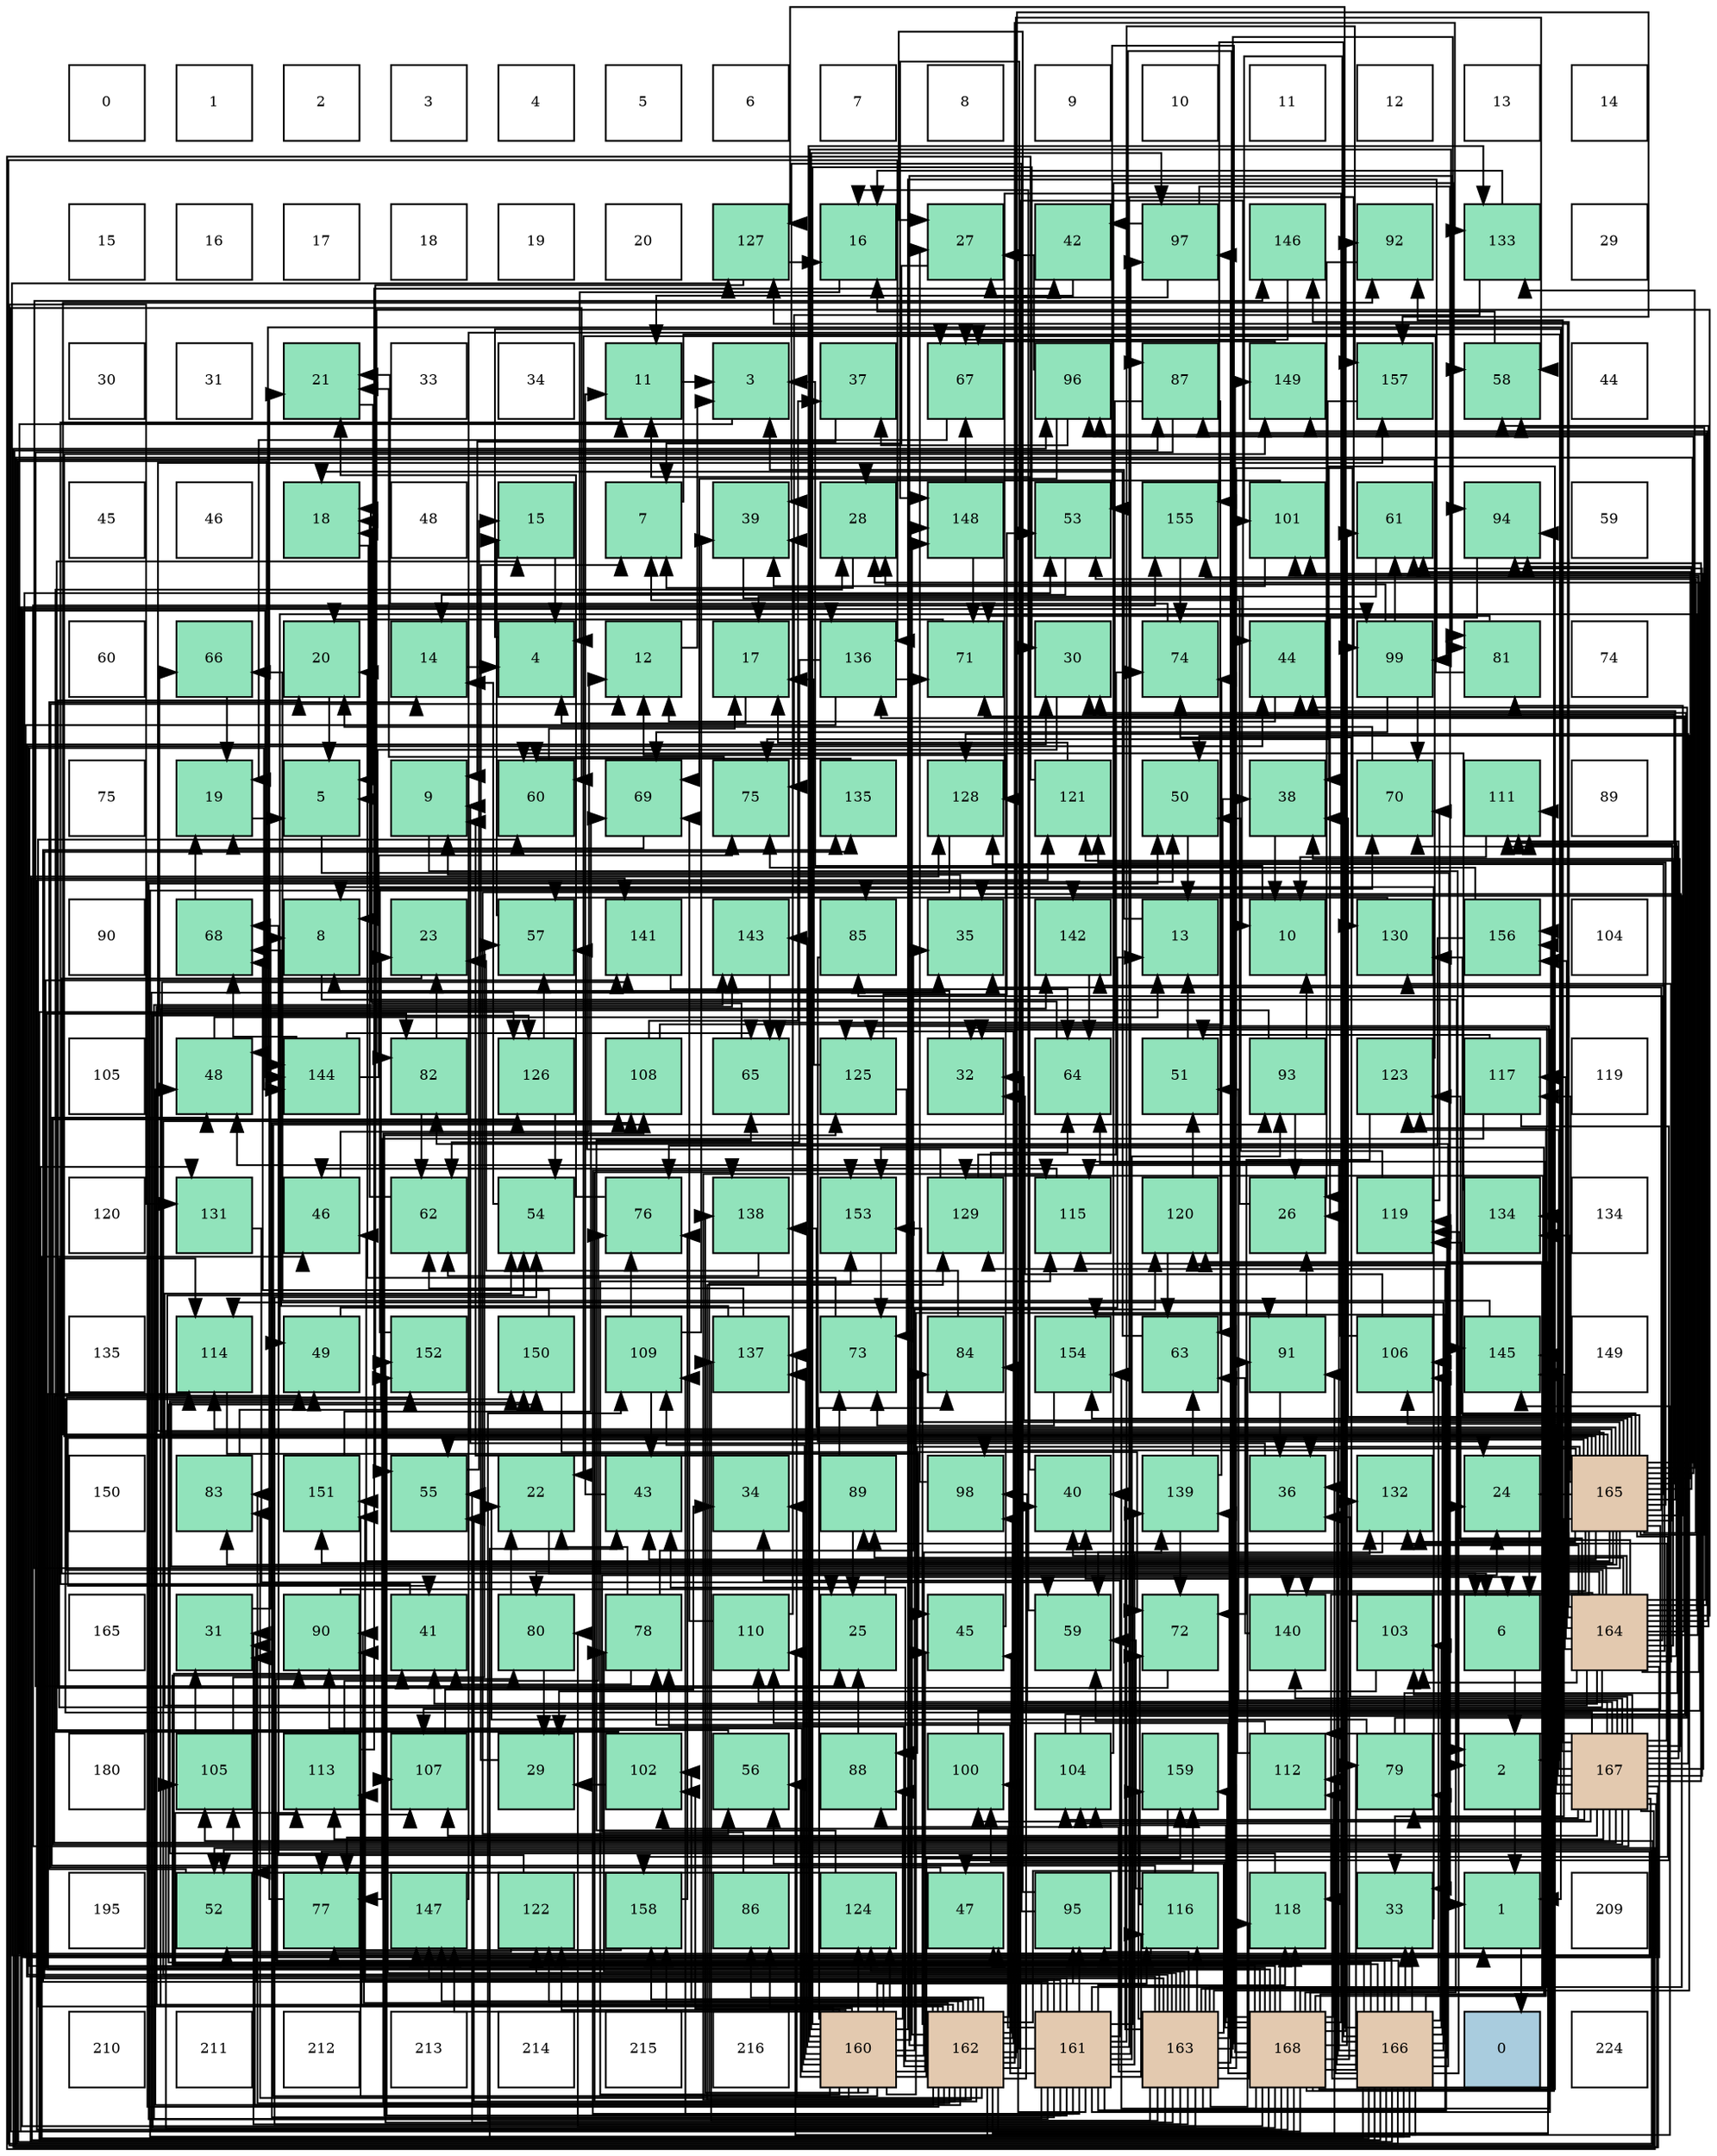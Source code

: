 digraph layout{
 rankdir=TB;
 splines=ortho;
 node [style=filled shape=square fixedsize=true width=0.6];
0[label="0", fontsize=8, fillcolor="#ffffff"];
1[label="1", fontsize=8, fillcolor="#ffffff"];
2[label="2", fontsize=8, fillcolor="#ffffff"];
3[label="3", fontsize=8, fillcolor="#ffffff"];
4[label="4", fontsize=8, fillcolor="#ffffff"];
5[label="5", fontsize=8, fillcolor="#ffffff"];
6[label="6", fontsize=8, fillcolor="#ffffff"];
7[label="7", fontsize=8, fillcolor="#ffffff"];
8[label="8", fontsize=8, fillcolor="#ffffff"];
9[label="9", fontsize=8, fillcolor="#ffffff"];
10[label="10", fontsize=8, fillcolor="#ffffff"];
11[label="11", fontsize=8, fillcolor="#ffffff"];
12[label="12", fontsize=8, fillcolor="#ffffff"];
13[label="13", fontsize=8, fillcolor="#ffffff"];
14[label="14", fontsize=8, fillcolor="#ffffff"];
15[label="15", fontsize=8, fillcolor="#ffffff"];
16[label="16", fontsize=8, fillcolor="#ffffff"];
17[label="17", fontsize=8, fillcolor="#ffffff"];
18[label="18", fontsize=8, fillcolor="#ffffff"];
19[label="19", fontsize=8, fillcolor="#ffffff"];
20[label="20", fontsize=8, fillcolor="#ffffff"];
21[label="127", fontsize=8, fillcolor="#91e3bb"];
22[label="16", fontsize=8, fillcolor="#91e3bb"];
23[label="27", fontsize=8, fillcolor="#91e3bb"];
24[label="42", fontsize=8, fillcolor="#91e3bb"];
25[label="97", fontsize=8, fillcolor="#91e3bb"];
26[label="146", fontsize=8, fillcolor="#91e3bb"];
27[label="92", fontsize=8, fillcolor="#91e3bb"];
28[label="133", fontsize=8, fillcolor="#91e3bb"];
29[label="29", fontsize=8, fillcolor="#ffffff"];
30[label="30", fontsize=8, fillcolor="#ffffff"];
31[label="31", fontsize=8, fillcolor="#ffffff"];
32[label="21", fontsize=8, fillcolor="#91e3bb"];
33[label="33", fontsize=8, fillcolor="#ffffff"];
34[label="34", fontsize=8, fillcolor="#ffffff"];
35[label="11", fontsize=8, fillcolor="#91e3bb"];
36[label="3", fontsize=8, fillcolor="#91e3bb"];
37[label="37", fontsize=8, fillcolor="#91e3bb"];
38[label="67", fontsize=8, fillcolor="#91e3bb"];
39[label="96", fontsize=8, fillcolor="#91e3bb"];
40[label="87", fontsize=8, fillcolor="#91e3bb"];
41[label="149", fontsize=8, fillcolor="#91e3bb"];
42[label="157", fontsize=8, fillcolor="#91e3bb"];
43[label="58", fontsize=8, fillcolor="#91e3bb"];
44[label="44", fontsize=8, fillcolor="#ffffff"];
45[label="45", fontsize=8, fillcolor="#ffffff"];
46[label="46", fontsize=8, fillcolor="#ffffff"];
47[label="18", fontsize=8, fillcolor="#91e3bb"];
48[label="48", fontsize=8, fillcolor="#ffffff"];
49[label="15", fontsize=8, fillcolor="#91e3bb"];
50[label="7", fontsize=8, fillcolor="#91e3bb"];
51[label="39", fontsize=8, fillcolor="#91e3bb"];
52[label="28", fontsize=8, fillcolor="#91e3bb"];
53[label="148", fontsize=8, fillcolor="#91e3bb"];
54[label="53", fontsize=8, fillcolor="#91e3bb"];
55[label="155", fontsize=8, fillcolor="#91e3bb"];
56[label="101", fontsize=8, fillcolor="#91e3bb"];
57[label="61", fontsize=8, fillcolor="#91e3bb"];
58[label="94", fontsize=8, fillcolor="#91e3bb"];
59[label="59", fontsize=8, fillcolor="#ffffff"];
60[label="60", fontsize=8, fillcolor="#ffffff"];
61[label="66", fontsize=8, fillcolor="#91e3bb"];
62[label="20", fontsize=8, fillcolor="#91e3bb"];
63[label="14", fontsize=8, fillcolor="#91e3bb"];
64[label="4", fontsize=8, fillcolor="#91e3bb"];
65[label="12", fontsize=8, fillcolor="#91e3bb"];
66[label="17", fontsize=8, fillcolor="#91e3bb"];
67[label="136", fontsize=8, fillcolor="#91e3bb"];
68[label="71", fontsize=8, fillcolor="#91e3bb"];
69[label="30", fontsize=8, fillcolor="#91e3bb"];
70[label="74", fontsize=8, fillcolor="#91e3bb"];
71[label="44", fontsize=8, fillcolor="#91e3bb"];
72[label="99", fontsize=8, fillcolor="#91e3bb"];
73[label="81", fontsize=8, fillcolor="#91e3bb"];
74[label="74", fontsize=8, fillcolor="#ffffff"];
75[label="75", fontsize=8, fillcolor="#ffffff"];
76[label="19", fontsize=8, fillcolor="#91e3bb"];
77[label="5", fontsize=8, fillcolor="#91e3bb"];
78[label="9", fontsize=8, fillcolor="#91e3bb"];
79[label="60", fontsize=8, fillcolor="#91e3bb"];
80[label="69", fontsize=8, fillcolor="#91e3bb"];
81[label="75", fontsize=8, fillcolor="#91e3bb"];
82[label="135", fontsize=8, fillcolor="#91e3bb"];
83[label="128", fontsize=8, fillcolor="#91e3bb"];
84[label="121", fontsize=8, fillcolor="#91e3bb"];
85[label="50", fontsize=8, fillcolor="#91e3bb"];
86[label="38", fontsize=8, fillcolor="#91e3bb"];
87[label="70", fontsize=8, fillcolor="#91e3bb"];
88[label="111", fontsize=8, fillcolor="#91e3bb"];
89[label="89", fontsize=8, fillcolor="#ffffff"];
90[label="90", fontsize=8, fillcolor="#ffffff"];
91[label="68", fontsize=8, fillcolor="#91e3bb"];
92[label="8", fontsize=8, fillcolor="#91e3bb"];
93[label="23", fontsize=8, fillcolor="#91e3bb"];
94[label="57", fontsize=8, fillcolor="#91e3bb"];
95[label="141", fontsize=8, fillcolor="#91e3bb"];
96[label="143", fontsize=8, fillcolor="#91e3bb"];
97[label="85", fontsize=8, fillcolor="#91e3bb"];
98[label="35", fontsize=8, fillcolor="#91e3bb"];
99[label="142", fontsize=8, fillcolor="#91e3bb"];
100[label="13", fontsize=8, fillcolor="#91e3bb"];
101[label="10", fontsize=8, fillcolor="#91e3bb"];
102[label="130", fontsize=8, fillcolor="#91e3bb"];
103[label="156", fontsize=8, fillcolor="#91e3bb"];
104[label="104", fontsize=8, fillcolor="#ffffff"];
105[label="105", fontsize=8, fillcolor="#ffffff"];
106[label="48", fontsize=8, fillcolor="#91e3bb"];
107[label="144", fontsize=8, fillcolor="#91e3bb"];
108[label="82", fontsize=8, fillcolor="#91e3bb"];
109[label="126", fontsize=8, fillcolor="#91e3bb"];
110[label="108", fontsize=8, fillcolor="#91e3bb"];
111[label="65", fontsize=8, fillcolor="#91e3bb"];
112[label="125", fontsize=8, fillcolor="#91e3bb"];
113[label="32", fontsize=8, fillcolor="#91e3bb"];
114[label="64", fontsize=8, fillcolor="#91e3bb"];
115[label="51", fontsize=8, fillcolor="#91e3bb"];
116[label="93", fontsize=8, fillcolor="#91e3bb"];
117[label="123", fontsize=8, fillcolor="#91e3bb"];
118[label="117", fontsize=8, fillcolor="#91e3bb"];
119[label="119", fontsize=8, fillcolor="#ffffff"];
120[label="120", fontsize=8, fillcolor="#ffffff"];
121[label="131", fontsize=8, fillcolor="#91e3bb"];
122[label="46", fontsize=8, fillcolor="#91e3bb"];
123[label="62", fontsize=8, fillcolor="#91e3bb"];
124[label="54", fontsize=8, fillcolor="#91e3bb"];
125[label="76", fontsize=8, fillcolor="#91e3bb"];
126[label="138", fontsize=8, fillcolor="#91e3bb"];
127[label="153", fontsize=8, fillcolor="#91e3bb"];
128[label="129", fontsize=8, fillcolor="#91e3bb"];
129[label="115", fontsize=8, fillcolor="#91e3bb"];
130[label="120", fontsize=8, fillcolor="#91e3bb"];
131[label="26", fontsize=8, fillcolor="#91e3bb"];
132[label="119", fontsize=8, fillcolor="#91e3bb"];
133[label="134", fontsize=8, fillcolor="#91e3bb"];
134[label="134", fontsize=8, fillcolor="#ffffff"];
135[label="135", fontsize=8, fillcolor="#ffffff"];
136[label="114", fontsize=8, fillcolor="#91e3bb"];
137[label="49", fontsize=8, fillcolor="#91e3bb"];
138[label="152", fontsize=8, fillcolor="#91e3bb"];
139[label="150", fontsize=8, fillcolor="#91e3bb"];
140[label="109", fontsize=8, fillcolor="#91e3bb"];
141[label="137", fontsize=8, fillcolor="#91e3bb"];
142[label="73", fontsize=8, fillcolor="#91e3bb"];
143[label="84", fontsize=8, fillcolor="#91e3bb"];
144[label="154", fontsize=8, fillcolor="#91e3bb"];
145[label="63", fontsize=8, fillcolor="#91e3bb"];
146[label="91", fontsize=8, fillcolor="#91e3bb"];
147[label="106", fontsize=8, fillcolor="#91e3bb"];
148[label="145", fontsize=8, fillcolor="#91e3bb"];
149[label="149", fontsize=8, fillcolor="#ffffff"];
150[label="150", fontsize=8, fillcolor="#ffffff"];
151[label="83", fontsize=8, fillcolor="#91e3bb"];
152[label="151", fontsize=8, fillcolor="#91e3bb"];
153[label="55", fontsize=8, fillcolor="#91e3bb"];
154[label="22", fontsize=8, fillcolor="#91e3bb"];
155[label="43", fontsize=8, fillcolor="#91e3bb"];
156[label="34", fontsize=8, fillcolor="#91e3bb"];
157[label="89", fontsize=8, fillcolor="#91e3bb"];
158[label="98", fontsize=8, fillcolor="#91e3bb"];
159[label="40", fontsize=8, fillcolor="#91e3bb"];
160[label="139", fontsize=8, fillcolor="#91e3bb"];
161[label="36", fontsize=8, fillcolor="#91e3bb"];
162[label="132", fontsize=8, fillcolor="#91e3bb"];
163[label="24", fontsize=8, fillcolor="#91e3bb"];
164[label="165", fontsize=8, fillcolor="#e3c9af"];
165[label="165", fontsize=8, fillcolor="#ffffff"];
166[label="31", fontsize=8, fillcolor="#91e3bb"];
167[label="90", fontsize=8, fillcolor="#91e3bb"];
168[label="41", fontsize=8, fillcolor="#91e3bb"];
169[label="80", fontsize=8, fillcolor="#91e3bb"];
170[label="78", fontsize=8, fillcolor="#91e3bb"];
171[label="110", fontsize=8, fillcolor="#91e3bb"];
172[label="25", fontsize=8, fillcolor="#91e3bb"];
173[label="45", fontsize=8, fillcolor="#91e3bb"];
174[label="59", fontsize=8, fillcolor="#91e3bb"];
175[label="72", fontsize=8, fillcolor="#91e3bb"];
176[label="140", fontsize=8, fillcolor="#91e3bb"];
177[label="103", fontsize=8, fillcolor="#91e3bb"];
178[label="6", fontsize=8, fillcolor="#91e3bb"];
179[label="164", fontsize=8, fillcolor="#e3c9af"];
180[label="180", fontsize=8, fillcolor="#ffffff"];
181[label="105", fontsize=8, fillcolor="#91e3bb"];
182[label="113", fontsize=8, fillcolor="#91e3bb"];
183[label="107", fontsize=8, fillcolor="#91e3bb"];
184[label="29", fontsize=8, fillcolor="#91e3bb"];
185[label="102", fontsize=8, fillcolor="#91e3bb"];
186[label="56", fontsize=8, fillcolor="#91e3bb"];
187[label="88", fontsize=8, fillcolor="#91e3bb"];
188[label="100", fontsize=8, fillcolor="#91e3bb"];
189[label="104", fontsize=8, fillcolor="#91e3bb"];
190[label="159", fontsize=8, fillcolor="#91e3bb"];
191[label="112", fontsize=8, fillcolor="#91e3bb"];
192[label="79", fontsize=8, fillcolor="#91e3bb"];
193[label="2", fontsize=8, fillcolor="#91e3bb"];
194[label="167", fontsize=8, fillcolor="#e3c9af"];
195[label="195", fontsize=8, fillcolor="#ffffff"];
196[label="52", fontsize=8, fillcolor="#91e3bb"];
197[label="77", fontsize=8, fillcolor="#91e3bb"];
198[label="147", fontsize=8, fillcolor="#91e3bb"];
199[label="122", fontsize=8, fillcolor="#91e3bb"];
200[label="158", fontsize=8, fillcolor="#91e3bb"];
201[label="86", fontsize=8, fillcolor="#91e3bb"];
202[label="124", fontsize=8, fillcolor="#91e3bb"];
203[label="47", fontsize=8, fillcolor="#91e3bb"];
204[label="95", fontsize=8, fillcolor="#91e3bb"];
205[label="116", fontsize=8, fillcolor="#91e3bb"];
206[label="118", fontsize=8, fillcolor="#91e3bb"];
207[label="33", fontsize=8, fillcolor="#91e3bb"];
208[label="1", fontsize=8, fillcolor="#91e3bb"];
209[label="209", fontsize=8, fillcolor="#ffffff"];
210[label="210", fontsize=8, fillcolor="#ffffff"];
211[label="211", fontsize=8, fillcolor="#ffffff"];
212[label="212", fontsize=8, fillcolor="#ffffff"];
213[label="213", fontsize=8, fillcolor="#ffffff"];
214[label="214", fontsize=8, fillcolor="#ffffff"];
215[label="215", fontsize=8, fillcolor="#ffffff"];
216[label="216", fontsize=8, fillcolor="#ffffff"];
217[label="160", fontsize=8, fillcolor="#e3c9af"];
218[label="162", fontsize=8, fillcolor="#e3c9af"];
219[label="161", fontsize=8, fillcolor="#e3c9af"];
220[label="163", fontsize=8, fillcolor="#e3c9af"];
221[label="168", fontsize=8, fillcolor="#e3c9af"];
222[label="166", fontsize=8, fillcolor="#e3c9af"];
223[label="0", fontsize=8, fillcolor="#a9ccde"];
224[label="224", fontsize=8, fillcolor="#ffffff"];
edge [constraint=false, style=vis];208 -> 223;
193 -> 208;
36 -> 208;
64 -> 208;
77 -> 208;
178 -> 193;
50 -> 193;
92 -> 193;
78 -> 193;
101 -> 36;
35 -> 36;
65 -> 36;
100 -> 36;
63 -> 64;
49 -> 64;
22 -> 64;
66 -> 64;
47 -> 77;
76 -> 77;
62 -> 77;
32 -> 77;
154 -> 178;
93 -> 178;
163 -> 178;
172 -> 178;
131 -> 50;
23 -> 50;
52 -> 50;
184 -> 50;
69 -> 92;
166 -> 92;
113 -> 92;
207 -> 92;
156 -> 78;
98 -> 78;
161 -> 78;
37 -> 78;
86 -> 101;
51 -> 101;
159 -> 35;
168 -> 35;
24 -> 35;
155 -> 35;
71 -> 65;
173 -> 65;
122 -> 65;
203 -> 65;
106 -> 100;
137 -> 100;
85 -> 100;
115 -> 100;
196 -> 63;
54 -> 63;
124 -> 63;
153 -> 49;
186 -> 49;
94 -> 49;
43 -> 22;
174 -> 22;
79 -> 66;
57 -> 66;
123 -> 47;
145 -> 47;
114 -> 47;
111 -> 47;
61 -> 76;
38 -> 76;
91 -> 76;
80 -> 76;
87 -> 62;
68 -> 62;
175 -> 62;
142 -> 62;
70 -> 32;
81 -> 32;
125 -> 32;
197 -> 32;
170 -> 154;
170 -> 98;
170 -> 168;
192 -> 154;
192 -> 71;
192 -> 87;
169 -> 154;
169 -> 184;
73 -> 154;
73 -> 68;
108 -> 93;
108 -> 123;
151 -> 93;
143 -> 93;
97 -> 163;
201 -> 163;
40 -> 172;
40 -> 145;
40 -> 111;
187 -> 172;
157 -> 172;
157 -> 142;
167 -> 172;
146 -> 131;
146 -> 161;
27 -> 131;
116 -> 101;
116 -> 131;
116 -> 61;
58 -> 131;
204 -> 23;
204 -> 51;
39 -> 23;
39 -> 37;
39 -> 80;
25 -> 23;
25 -> 207;
25 -> 24;
158 -> 23;
72 -> 52;
72 -> 57;
72 -> 80;
72 -> 87;
188 -> 52;
56 -> 52;
56 -> 51;
185 -> 52;
185 -> 184;
177 -> 184;
177 -> 70;
189 -> 69;
189 -> 43;
189 -> 68;
181 -> 166;
181 -> 94;
147 -> 113;
147 -> 114;
183 -> 156;
110 -> 37;
110 -> 86;
140 -> 51;
140 -> 155;
140 -> 125;
171 -> 51;
171 -> 80;
88 -> 101;
191 -> 159;
191 -> 174;
182 -> 24;
182 -> 125;
136 -> 173;
129 -> 122;
205 -> 203;
205 -> 106;
205 -> 174;
205 -> 175;
118 -> 203;
118 -> 115;
118 -> 197;
206 -> 137;
132 -> 85;
132 -> 87;
130 -> 115;
130 -> 145;
84 -> 66;
84 -> 196;
199 -> 196;
199 -> 91;
117 -> 196;
117 -> 175;
202 -> 196;
202 -> 111;
112 -> 66;
112 -> 54;
112 -> 142;
109 -> 124;
109 -> 94;
21 -> 22;
21 -> 153;
83 -> 186;
128 -> 94;
128 -> 114;
128 -> 70;
102 -> 94;
121 -> 174;
162 -> 174;
28 -> 22;
28 -> 81;
133 -> 79;
82 -> 79;
67 -> 123;
67 -> 68;
67 -> 197;
141 -> 123;
141 -> 91;
126 -> 123;
160 -> 145;
160 -> 175;
160 -> 70;
176 -> 145;
95 -> 114;
99 -> 114;
96 -> 111;
107 -> 111;
107 -> 91;
107 -> 81;
148 -> 61;
26 -> 38;
198 -> 38;
53 -> 38;
53 -> 68;
41 -> 38;
139 -> 91;
139 -> 175;
152 -> 80;
138 -> 87;
127 -> 142;
144 -> 142;
55 -> 70;
103 -> 81;
103 -> 125;
42 -> 81;
200 -> 125;
200 -> 197;
190 -> 197;
217 -> 69;
217 -> 156;
217 -> 173;
217 -> 186;
217 -> 73;
217 -> 151;
217 -> 143;
217 -> 201;
217 -> 187;
217 -> 167;
217 -> 146;
217 -> 116;
217 -> 204;
217 -> 25;
217 -> 72;
217 -> 185;
217 -> 140;
217 -> 129;
217 -> 205;
217 -> 130;
217 -> 199;
217 -> 202;
217 -> 28;
217 -> 141;
217 -> 126;
217 -> 160;
217 -> 96;
217 -> 198;
217 -> 53;
217 -> 152;
217 -> 127;
217 -> 200;
217 -> 190;
219 -> 166;
219 -> 113;
219 -> 156;
219 -> 85;
219 -> 170;
219 -> 143;
219 -> 167;
219 -> 116;
219 -> 204;
219 -> 25;
219 -> 72;
219 -> 185;
219 -> 110;
219 -> 140;
219 -> 205;
219 -> 206;
219 -> 130;
219 -> 112;
219 -> 128;
219 -> 162;
219 -> 82;
219 -> 160;
219 -> 99;
219 -> 96;
219 -> 198;
219 -> 53;
219 -> 152;
219 -> 138;
219 -> 127;
219 -> 42;
218 -> 166;
218 -> 159;
218 -> 155;
218 -> 71;
218 -> 173;
218 -> 106;
218 -> 85;
218 -> 153;
218 -> 43;
218 -> 79;
218 -> 170;
218 -> 73;
218 -> 151;
218 -> 143;
218 -> 201;
218 -> 167;
218 -> 146;
218 -> 158;
218 -> 188;
218 -> 185;
218 -> 110;
218 -> 182;
218 -> 129;
218 -> 130;
218 -> 199;
218 -> 202;
218 -> 112;
218 -> 128;
218 -> 28;
218 -> 141;
218 -> 126;
218 -> 99;
218 -> 96;
218 -> 148;
218 -> 198;
218 -> 53;
218 -> 42;
218 -> 200;
218 -> 190;
220 -> 69;
220 -> 166;
220 -> 113;
220 -> 159;
220 -> 71;
220 -> 85;
220 -> 124;
220 -> 153;
220 -> 186;
220 -> 170;
220 -> 187;
220 -> 146;
220 -> 58;
220 -> 204;
220 -> 25;
220 -> 72;
220 -> 183;
220 -> 110;
220 -> 140;
220 -> 129;
220 -> 205;
220 -> 206;
220 -> 199;
220 -> 202;
220 -> 112;
220 -> 128;
220 -> 102;
220 -> 82;
220 -> 141;
220 -> 160;
220 -> 138;
220 -> 190;
179 -> 159;
179 -> 168;
179 -> 137;
179 -> 124;
179 -> 43;
179 -> 169;
179 -> 108;
179 -> 97;
179 -> 40;
179 -> 157;
179 -> 39;
179 -> 56;
179 -> 177;
179 -> 88;
179 -> 136;
179 -> 118;
179 -> 132;
179 -> 84;
179 -> 117;
179 -> 21;
179 -> 102;
179 -> 162;
179 -> 67;
179 -> 176;
179 -> 99;
179 -> 107;
179 -> 148;
179 -> 26;
179 -> 41;
179 -> 139;
179 -> 138;
179 -> 55;
179 -> 103;
164 -> 163;
164 -> 69;
164 -> 113;
164 -> 207;
164 -> 98;
164 -> 161;
164 -> 86;
164 -> 168;
164 -> 155;
164 -> 71;
164 -> 122;
164 -> 54;
164 -> 124;
164 -> 153;
164 -> 43;
164 -> 57;
164 -> 73;
164 -> 151;
164 -> 187;
164 -> 27;
164 -> 58;
164 -> 39;
164 -> 181;
164 -> 183;
164 -> 88;
164 -> 136;
164 -> 118;
164 -> 206;
164 -> 132;
164 -> 84;
164 -> 83;
164 -> 102;
164 -> 162;
164 -> 28;
164 -> 133;
164 -> 126;
164 -> 176;
164 -> 95;
164 -> 26;
164 -> 41;
164 -> 152;
164 -> 127;
164 -> 144;
164 -> 42;
164 -> 200;
222 -> 207;
222 -> 161;
222 -> 86;
222 -> 168;
222 -> 155;
222 -> 122;
222 -> 106;
222 -> 192;
222 -> 169;
222 -> 108;
222 -> 97;
222 -> 158;
222 -> 56;
222 -> 177;
222 -> 189;
222 -> 147;
222 -> 183;
222 -> 171;
222 -> 191;
222 -> 182;
222 -> 136;
222 -> 132;
222 -> 117;
222 -> 109;
222 -> 21;
222 -> 83;
222 -> 121;
222 -> 67;
222 -> 95;
222 -> 107;
222 -> 148;
222 -> 198;
222 -> 139;
222 -> 144;
222 -> 55;
222 -> 103;
194 -> 98;
194 -> 161;
194 -> 86;
194 -> 106;
194 -> 137;
194 -> 115;
194 -> 54;
194 -> 57;
194 -> 192;
194 -> 40;
194 -> 157;
194 -> 27;
194 -> 58;
194 -> 39;
194 -> 158;
194 -> 188;
194 -> 56;
194 -> 177;
194 -> 189;
194 -> 181;
194 -> 147;
194 -> 183;
194 -> 171;
194 -> 88;
194 -> 191;
194 -> 182;
194 -> 117;
194 -> 109;
194 -> 21;
194 -> 83;
194 -> 121;
194 -> 133;
194 -> 176;
194 -> 148;
194 -> 139;
194 -> 55;
221 -> 163;
221 -> 207;
221 -> 98;
221 -> 203;
221 -> 54;
221 -> 79;
221 -> 57;
221 -> 192;
221 -> 169;
221 -> 108;
221 -> 40;
221 -> 167;
221 -> 27;
221 -> 58;
221 -> 188;
221 -> 189;
221 -> 181;
221 -> 147;
221 -> 171;
221 -> 88;
221 -> 191;
221 -> 136;
221 -> 129;
221 -> 206;
221 -> 84;
221 -> 109;
221 -> 83;
221 -> 162;
221 -> 67;
221 -> 95;
221 -> 107;
221 -> 41;
221 -> 127;
221 -> 144;
221 -> 103;
221 -> 190;
edge [constraint=true, style=invis];
0 -> 15 -> 30 -> 45 -> 60 -> 75 -> 90 -> 105 -> 120 -> 135 -> 150 -> 165 -> 180 -> 195 -> 210;
1 -> 16 -> 31 -> 46 -> 61 -> 76 -> 91 -> 106 -> 121 -> 136 -> 151 -> 166 -> 181 -> 196 -> 211;
2 -> 17 -> 32 -> 47 -> 62 -> 77 -> 92 -> 107 -> 122 -> 137 -> 152 -> 167 -> 182 -> 197 -> 212;
3 -> 18 -> 33 -> 48 -> 63 -> 78 -> 93 -> 108 -> 123 -> 138 -> 153 -> 168 -> 183 -> 198 -> 213;
4 -> 19 -> 34 -> 49 -> 64 -> 79 -> 94 -> 109 -> 124 -> 139 -> 154 -> 169 -> 184 -> 199 -> 214;
5 -> 20 -> 35 -> 50 -> 65 -> 80 -> 95 -> 110 -> 125 -> 140 -> 155 -> 170 -> 185 -> 200 -> 215;
6 -> 21 -> 36 -> 51 -> 66 -> 81 -> 96 -> 111 -> 126 -> 141 -> 156 -> 171 -> 186 -> 201 -> 216;
7 -> 22 -> 37 -> 52 -> 67 -> 82 -> 97 -> 112 -> 127 -> 142 -> 157 -> 172 -> 187 -> 202 -> 217;
8 -> 23 -> 38 -> 53 -> 68 -> 83 -> 98 -> 113 -> 128 -> 143 -> 158 -> 173 -> 188 -> 203 -> 218;
9 -> 24 -> 39 -> 54 -> 69 -> 84 -> 99 -> 114 -> 129 -> 144 -> 159 -> 174 -> 189 -> 204 -> 219;
10 -> 25 -> 40 -> 55 -> 70 -> 85 -> 100 -> 115 -> 130 -> 145 -> 160 -> 175 -> 190 -> 205 -> 220;
11 -> 26 -> 41 -> 56 -> 71 -> 86 -> 101 -> 116 -> 131 -> 146 -> 161 -> 176 -> 191 -> 206 -> 221;
12 -> 27 -> 42 -> 57 -> 72 -> 87 -> 102 -> 117 -> 132 -> 147 -> 162 -> 177 -> 192 -> 207 -> 222;
13 -> 28 -> 43 -> 58 -> 73 -> 88 -> 103 -> 118 -> 133 -> 148 -> 163 -> 178 -> 193 -> 208 -> 223;
14 -> 29 -> 44 -> 59 -> 74 -> 89 -> 104 -> 119 -> 134 -> 149 -> 164 -> 179 -> 194 -> 209 -> 224;
rank = same {0 -> 1 -> 2 -> 3 -> 4 -> 5 -> 6 -> 7 -> 8 -> 9 -> 10 -> 11 -> 12 -> 13 -> 14};
rank = same {15 -> 16 -> 17 -> 18 -> 19 -> 20 -> 21 -> 22 -> 23 -> 24 -> 25 -> 26 -> 27 -> 28 -> 29};
rank = same {30 -> 31 -> 32 -> 33 -> 34 -> 35 -> 36 -> 37 -> 38 -> 39 -> 40 -> 41 -> 42 -> 43 -> 44};
rank = same {45 -> 46 -> 47 -> 48 -> 49 -> 50 -> 51 -> 52 -> 53 -> 54 -> 55 -> 56 -> 57 -> 58 -> 59};
rank = same {60 -> 61 -> 62 -> 63 -> 64 -> 65 -> 66 -> 67 -> 68 -> 69 -> 70 -> 71 -> 72 -> 73 -> 74};
rank = same {75 -> 76 -> 77 -> 78 -> 79 -> 80 -> 81 -> 82 -> 83 -> 84 -> 85 -> 86 -> 87 -> 88 -> 89};
rank = same {90 -> 91 -> 92 -> 93 -> 94 -> 95 -> 96 -> 97 -> 98 -> 99 -> 100 -> 101 -> 102 -> 103 -> 104};
rank = same {105 -> 106 -> 107 -> 108 -> 109 -> 110 -> 111 -> 112 -> 113 -> 114 -> 115 -> 116 -> 117 -> 118 -> 119};
rank = same {120 -> 121 -> 122 -> 123 -> 124 -> 125 -> 126 -> 127 -> 128 -> 129 -> 130 -> 131 -> 132 -> 133 -> 134};
rank = same {135 -> 136 -> 137 -> 138 -> 139 -> 140 -> 141 -> 142 -> 143 -> 144 -> 145 -> 146 -> 147 -> 148 -> 149};
rank = same {150 -> 151 -> 152 -> 153 -> 154 -> 155 -> 156 -> 157 -> 158 -> 159 -> 160 -> 161 -> 162 -> 163 -> 164};
rank = same {165 -> 166 -> 167 -> 168 -> 169 -> 170 -> 171 -> 172 -> 173 -> 174 -> 175 -> 176 -> 177 -> 178 -> 179};
rank = same {180 -> 181 -> 182 -> 183 -> 184 -> 185 -> 186 -> 187 -> 188 -> 189 -> 190 -> 191 -> 192 -> 193 -> 194};
rank = same {195 -> 196 -> 197 -> 198 -> 199 -> 200 -> 201 -> 202 -> 203 -> 204 -> 205 -> 206 -> 207 -> 208 -> 209};
rank = same {210 -> 211 -> 212 -> 213 -> 214 -> 215 -> 216 -> 217 -> 218 -> 219 -> 220 -> 221 -> 222 -> 223 -> 224};
}